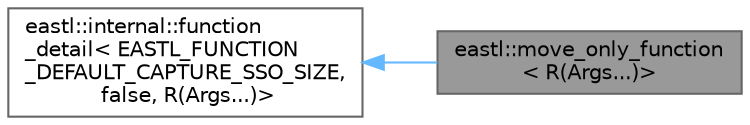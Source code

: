 digraph "eastl::move_only_function&lt; R(Args...)&gt;"
{
 // LATEX_PDF_SIZE
  bgcolor="transparent";
  edge [fontname=Helvetica,fontsize=10,labelfontname=Helvetica,labelfontsize=10];
  node [fontname=Helvetica,fontsize=10,shape=box,height=0.2,width=0.4];
  rankdir="LR";
  Node1 [id="Node000001",label="eastl::move_only_function\l\< R(Args...)\>",height=0.2,width=0.4,color="gray40", fillcolor="grey60", style="filled", fontcolor="black",tooltip=" "];
  Node2 -> Node1 [id="edge2_Node000001_Node000002",dir="back",color="steelblue1",style="solid",tooltip=" "];
  Node2 [id="Node000002",label="eastl::internal::function\l_detail\< EASTL_FUNCTION\l_DEFAULT_CAPTURE_SSO_SIZE,\l false, R(Args...)\>",height=0.2,width=0.4,color="gray40", fillcolor="white", style="filled",URL="$classeastl_1_1internal_1_1function__detail.html",tooltip=" "];
}
